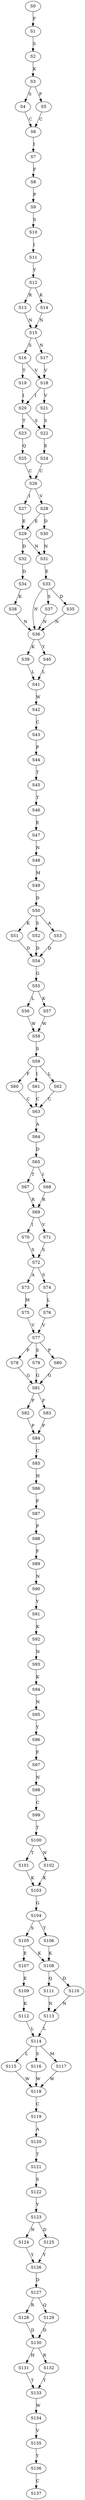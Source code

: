 strict digraph  {
	S0 -> S1 [ label = F ];
	S1 -> S2 [ label = S ];
	S2 -> S3 [ label = K ];
	S3 -> S4 [ label = S ];
	S3 -> S5 [ label = P ];
	S4 -> S6 [ label = C ];
	S5 -> S6 [ label = C ];
	S6 -> S7 [ label = I ];
	S7 -> S8 [ label = F ];
	S8 -> S9 [ label = P ];
	S9 -> S10 [ label = S ];
	S10 -> S11 [ label = I ];
	S11 -> S12 [ label = Y ];
	S12 -> S13 [ label = R ];
	S12 -> S14 [ label = K ];
	S13 -> S15 [ label = N ];
	S14 -> S15 [ label = N ];
	S15 -> S16 [ label = S ];
	S15 -> S17 [ label = N ];
	S16 -> S18 [ label = V ];
	S16 -> S19 [ label = T ];
	S17 -> S18 [ label = V ];
	S18 -> S20 [ label = I ];
	S18 -> S21 [ label = V ];
	S19 -> S20 [ label = I ];
	S20 -> S22 [ label = S ];
	S20 -> S23 [ label = T ];
	S21 -> S22 [ label = S ];
	S22 -> S24 [ label = E ];
	S23 -> S25 [ label = Q ];
	S24 -> S26 [ label = C ];
	S25 -> S26 [ label = C ];
	S26 -> S27 [ label = I ];
	S26 -> S28 [ label = V ];
	S27 -> S29 [ label = E ];
	S28 -> S30 [ label = D ];
	S28 -> S29 [ label = E ];
	S29 -> S31 [ label = N ];
	S29 -> S32 [ label = D ];
	S30 -> S31 [ label = N ];
	S31 -> S33 [ label = E ];
	S32 -> S34 [ label = D ];
	S33 -> S35 [ label = D ];
	S33 -> S36 [ label = N ];
	S33 -> S37 [ label = S ];
	S34 -> S38 [ label = K ];
	S35 -> S36 [ label = N ];
	S36 -> S39 [ label = K ];
	S36 -> S40 [ label = Y ];
	S37 -> S36 [ label = N ];
	S38 -> S36 [ label = N ];
	S39 -> S41 [ label = L ];
	S40 -> S41 [ label = L ];
	S41 -> S42 [ label = W ];
	S42 -> S43 [ label = C ];
	S43 -> S44 [ label = P ];
	S44 -> S45 [ label = T ];
	S45 -> S46 [ label = T ];
	S46 -> S47 [ label = E ];
	S47 -> S48 [ label = N ];
	S48 -> S49 [ label = M ];
	S49 -> S50 [ label = D ];
	S50 -> S51 [ label = K ];
	S50 -> S52 [ label = S ];
	S50 -> S53 [ label = A ];
	S51 -> S54 [ label = D ];
	S52 -> S54 [ label = D ];
	S53 -> S54 [ label = D ];
	S54 -> S55 [ label = G ];
	S55 -> S56 [ label = L ];
	S55 -> S57 [ label = K ];
	S56 -> S58 [ label = W ];
	S57 -> S58 [ label = W ];
	S58 -> S59 [ label = S ];
	S59 -> S60 [ label = F ];
	S59 -> S61 [ label = I ];
	S59 -> S62 [ label = L ];
	S60 -> S63 [ label = C ];
	S61 -> S63 [ label = C ];
	S62 -> S63 [ label = C ];
	S63 -> S64 [ label = A ];
	S64 -> S65 [ label = D ];
	S65 -> S67 [ label = T ];
	S65 -> S68 [ label = I ];
	S67 -> S69 [ label = R ];
	S68 -> S69 [ label = R ];
	S69 -> S70 [ label = I ];
	S69 -> S71 [ label = V ];
	S70 -> S72 [ label = S ];
	S71 -> S72 [ label = S ];
	S72 -> S73 [ label = A ];
	S72 -> S74 [ label = S ];
	S73 -> S75 [ label = M ];
	S74 -> S76 [ label = L ];
	S75 -> S77 [ label = V ];
	S76 -> S77 [ label = V ];
	S77 -> S78 [ label = F ];
	S77 -> S79 [ label = S ];
	S77 -> S80 [ label = P ];
	S78 -> S81 [ label = G ];
	S79 -> S81 [ label = G ];
	S80 -> S81 [ label = G ];
	S81 -> S82 [ label = P ];
	S81 -> S83 [ label = F ];
	S82 -> S84 [ label = P ];
	S83 -> S84 [ label = P ];
	S84 -> S85 [ label = C ];
	S85 -> S86 [ label = H ];
	S86 -> S87 [ label = F ];
	S87 -> S88 [ label = P ];
	S88 -> S89 [ label = F ];
	S89 -> S90 [ label = N ];
	S90 -> S91 [ label = Y ];
	S91 -> S92 [ label = K ];
	S92 -> S93 [ label = N ];
	S93 -> S94 [ label = K ];
	S94 -> S95 [ label = N ];
	S95 -> S96 [ label = Y ];
	S96 -> S97 [ label = F ];
	S97 -> S98 [ label = N ];
	S98 -> S99 [ label = C ];
	S99 -> S100 [ label = T ];
	S100 -> S101 [ label = T ];
	S100 -> S102 [ label = N ];
	S101 -> S103 [ label = K ];
	S102 -> S103 [ label = K ];
	S103 -> S104 [ label = G ];
	S104 -> S105 [ label = S ];
	S104 -> S106 [ label = T ];
	S105 -> S107 [ label = E ];
	S105 -> S108 [ label = K ];
	S106 -> S108 [ label = K ];
	S107 -> S109 [ label = E ];
	S108 -> S110 [ label = D ];
	S108 -> S111 [ label = Q ];
	S109 -> S112 [ label = K ];
	S110 -> S113 [ label = N ];
	S111 -> S113 [ label = N ];
	S112 -> S114 [ label = L ];
	S113 -> S114 [ label = L ];
	S114 -> S115 [ label = L ];
	S114 -> S116 [ label = S ];
	S114 -> S117 [ label = M ];
	S115 -> S118 [ label = W ];
	S116 -> S118 [ label = W ];
	S117 -> S118 [ label = W ];
	S118 -> S119 [ label = C ];
	S119 -> S120 [ label = A ];
	S120 -> S121 [ label = T ];
	S121 -> S122 [ label = S ];
	S122 -> S123 [ label = Y ];
	S123 -> S124 [ label = N ];
	S123 -> S125 [ label = D ];
	S124 -> S126 [ label = Y ];
	S125 -> S126 [ label = Y ];
	S126 -> S127 [ label = D ];
	S127 -> S128 [ label = R ];
	S127 -> S129 [ label = Q ];
	S128 -> S130 [ label = D ];
	S129 -> S130 [ label = D ];
	S130 -> S131 [ label = H ];
	S130 -> S132 [ label = R ];
	S131 -> S133 [ label = T ];
	S132 -> S133 [ label = T ];
	S133 -> S134 [ label = W ];
	S134 -> S135 [ label = V ];
	S135 -> S136 [ label = Y ];
	S136 -> S137 [ label = C ];
}
